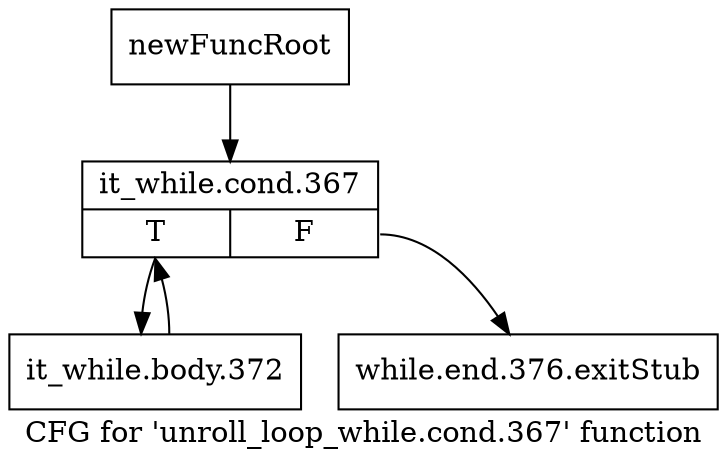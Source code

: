 digraph "CFG for 'unroll_loop_while.cond.367' function" {
	label="CFG for 'unroll_loop_while.cond.367' function";

	Node0xc59cb60 [shape=record,label="{newFuncRoot}"];
	Node0xc59cb60 -> Node0xc59cc00;
	Node0xc59cbb0 [shape=record,label="{while.end.376.exitStub}"];
	Node0xc59cc00 [shape=record,label="{it_while.cond.367|{<s0>T|<s1>F}}"];
	Node0xc59cc00:s0 -> Node0xc59cc50;
	Node0xc59cc00:s1 -> Node0xc59cbb0;
	Node0xc59cc50 [shape=record,label="{it_while.body.372}"];
	Node0xc59cc50 -> Node0xc59cc00;
}
